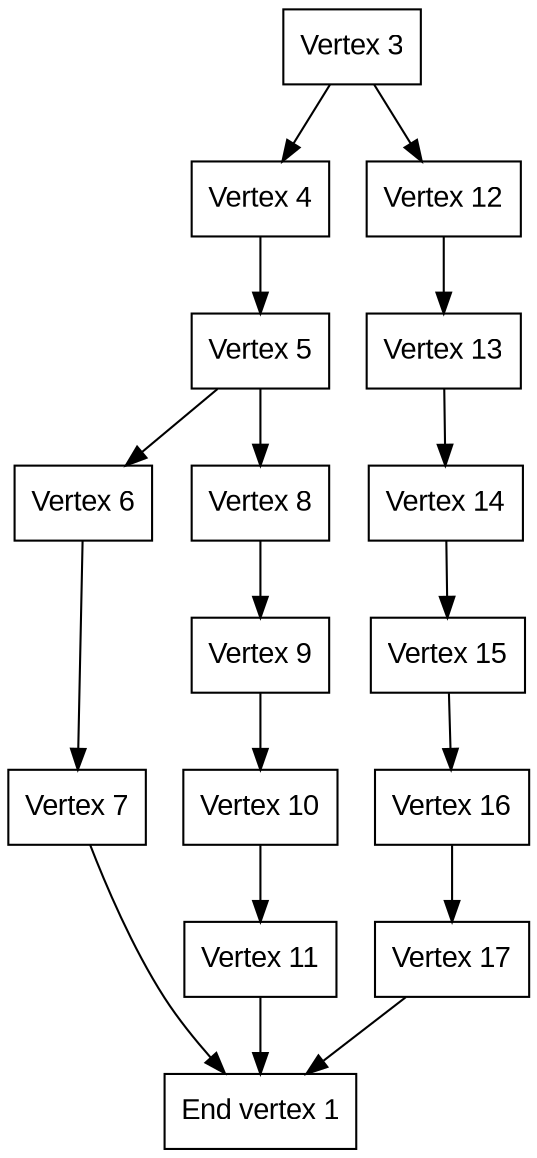 digraph  D {

node [shape=record fontname=Arial];

3 [label="Vertex 3"]
4 [label="Vertex 4"]
12 [label="Vertex 12"]
5 [label="Vertex 5"]
13 [label="Vertex 13"]
6 [label="Vertex 6"]
8 [label="Vertex 8"]
14 [label="Vertex 14"]
7 [label="Vertex 7"]
9 [label="Vertex 9"]
15 [label="Vertex 15"]
10 [label="Vertex 10"]
16 [label="Vertex 16"]
11 [label="Vertex 11"]
17 [label="Vertex 17"]
1 [label="End vertex 1"]


3 -> 4, 12
4 -> 5
12 -> 13
5 -> 6, 8
13 -> 14
6 -> 7
8 -> 9
14 -> 15
7 -> 1
9 -> 10
15 -> 16
10 -> 11
16 -> 17
11 -> 1
17 -> 1


}